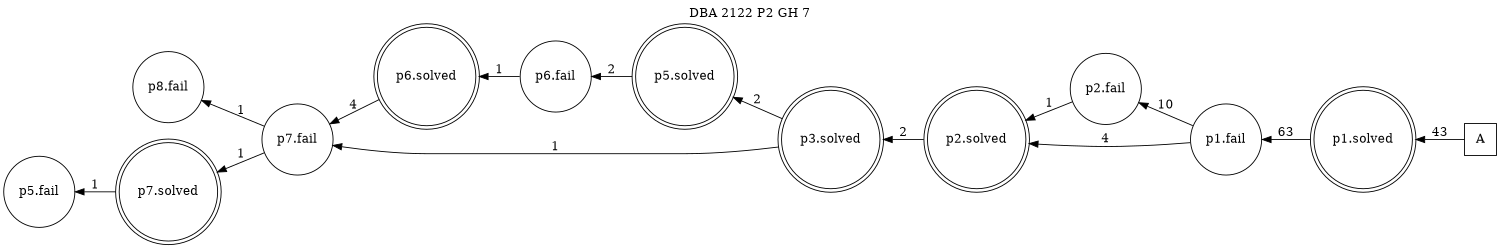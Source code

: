 digraph DBA_2122_P2_GH_7 {
labelloc="tl"
label= " DBA 2122 P2 GH 7 "
rankdir="RL";
graph [ size=" 10 , 10 !"]

"A" [shape="square" label="A"]
"p1.solved" [shape="doublecircle" label="p1.solved"]
"p1.fail" [shape="circle" label="p1.fail"]
"p2.fail" [shape="circle" label="p2.fail"]
"p2.solved" [shape="doublecircle" label="p2.solved"]
"p3.solved" [shape="doublecircle" label="p3.solved"]
"p5.solved" [shape="doublecircle" label="p5.solved"]
"p6.fail" [shape="circle" label="p6.fail"]
"p6.solved" [shape="doublecircle" label="p6.solved"]
"p7.fail" [shape="circle" label="p7.fail"]
"p8.fail" [shape="circle" label="p8.fail"]
"p7.solved" [shape="doublecircle" label="p7.solved"]
"p5.fail" [shape="circle" label="p5.fail"]
"A" -> "p1.solved" [ label=43]
"p1.solved" -> "p1.fail" [ label=63]
"p1.fail" -> "p2.fail" [ label=10]
"p1.fail" -> "p2.solved" [ label=4]
"p2.fail" -> "p2.solved" [ label=1]
"p2.solved" -> "p3.solved" [ label=2]
"p3.solved" -> "p5.solved" [ label=2]
"p3.solved" -> "p7.fail" [ label=1]
"p5.solved" -> "p6.fail" [ label=2]
"p6.fail" -> "p6.solved" [ label=1]
"p6.solved" -> "p7.fail" [ label=4]
"p7.fail" -> "p8.fail" [ label=1]
"p7.fail" -> "p7.solved" [ label=1]
"p7.solved" -> "p5.fail" [ label=1]
}
